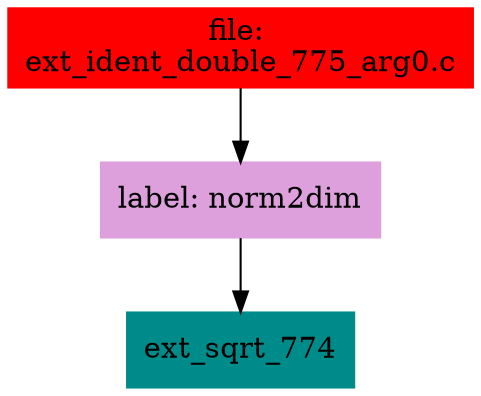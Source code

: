 digraph G {
node [shape=box]

0 [label="file: 
ext_ident_double_775_arg0.c",color=red, style=filled]
1 [label="label: norm2dim",color=plum, style=filled]
0 -> 1
2 [label="ext_sqrt_774",color=cyan4, style=filled]
1 -> 2


}

